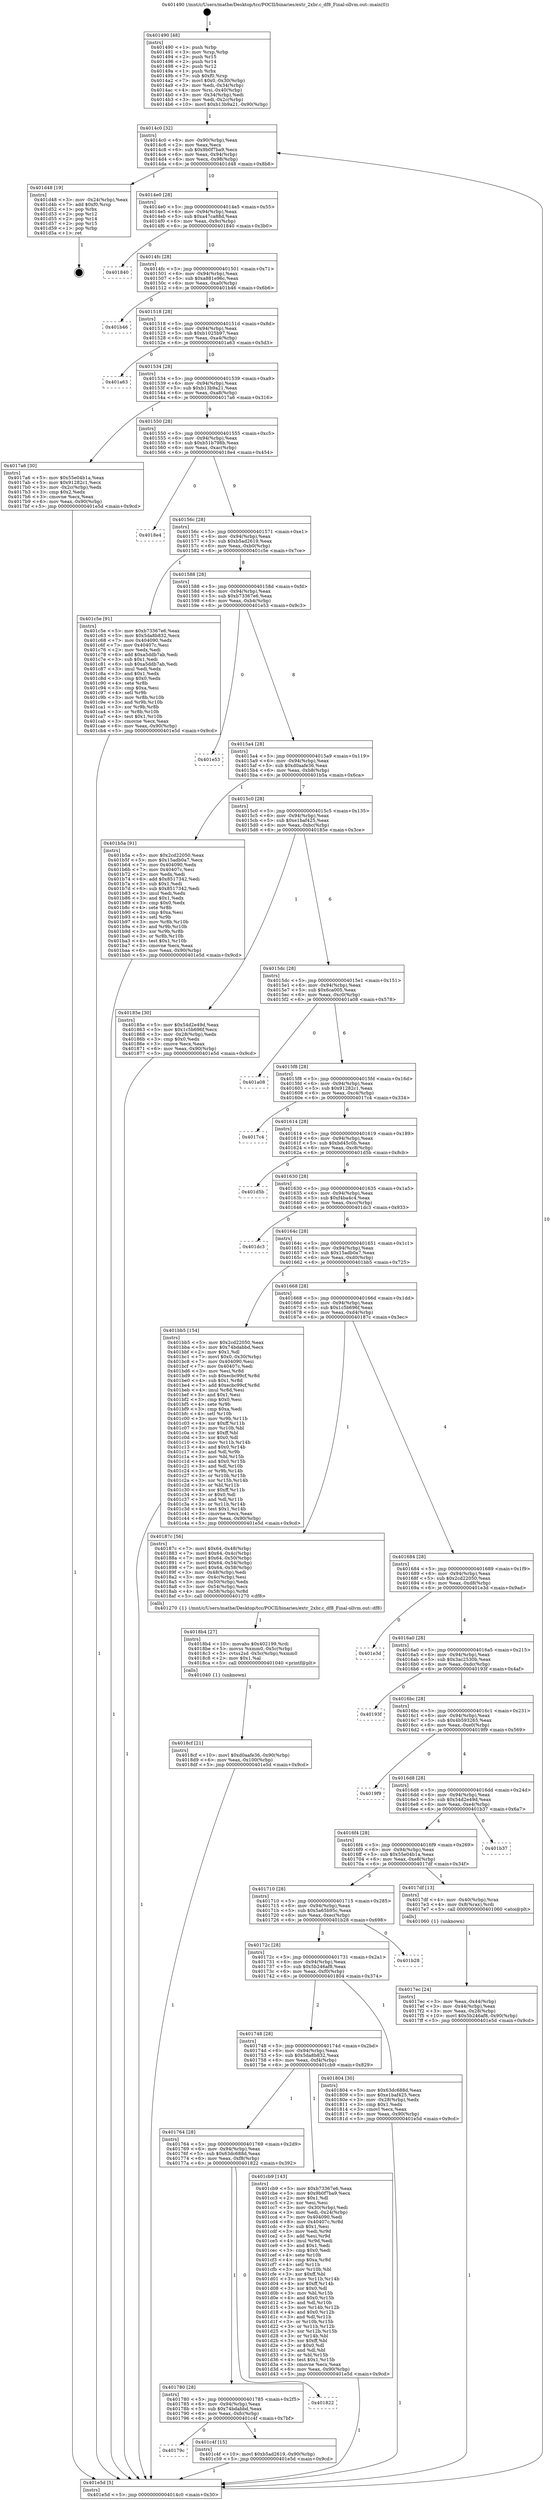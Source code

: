 digraph "0x401490" {
  label = "0x401490 (/mnt/c/Users/mathe/Desktop/tcc/POCII/binaries/extr_2xbr.c_df8_Final-ollvm.out::main(0))"
  labelloc = "t"
  node[shape=record]

  Entry [label="",width=0.3,height=0.3,shape=circle,fillcolor=black,style=filled]
  "0x4014c0" [label="{
     0x4014c0 [32]\l
     | [instrs]\l
     &nbsp;&nbsp;0x4014c0 \<+6\>: mov -0x90(%rbp),%eax\l
     &nbsp;&nbsp;0x4014c6 \<+2\>: mov %eax,%ecx\l
     &nbsp;&nbsp;0x4014c8 \<+6\>: sub $0x9b0f7ba9,%ecx\l
     &nbsp;&nbsp;0x4014ce \<+6\>: mov %eax,-0x94(%rbp)\l
     &nbsp;&nbsp;0x4014d4 \<+6\>: mov %ecx,-0x98(%rbp)\l
     &nbsp;&nbsp;0x4014da \<+6\>: je 0000000000401d48 \<main+0x8b8\>\l
  }"]
  "0x401d48" [label="{
     0x401d48 [19]\l
     | [instrs]\l
     &nbsp;&nbsp;0x401d48 \<+3\>: mov -0x24(%rbp),%eax\l
     &nbsp;&nbsp;0x401d4b \<+7\>: add $0xf0,%rsp\l
     &nbsp;&nbsp;0x401d52 \<+1\>: pop %rbx\l
     &nbsp;&nbsp;0x401d53 \<+2\>: pop %r12\l
     &nbsp;&nbsp;0x401d55 \<+2\>: pop %r14\l
     &nbsp;&nbsp;0x401d57 \<+2\>: pop %r15\l
     &nbsp;&nbsp;0x401d59 \<+1\>: pop %rbp\l
     &nbsp;&nbsp;0x401d5a \<+1\>: ret\l
  }"]
  "0x4014e0" [label="{
     0x4014e0 [28]\l
     | [instrs]\l
     &nbsp;&nbsp;0x4014e0 \<+5\>: jmp 00000000004014e5 \<main+0x55\>\l
     &nbsp;&nbsp;0x4014e5 \<+6\>: mov -0x94(%rbp),%eax\l
     &nbsp;&nbsp;0x4014eb \<+5\>: sub $0xa47ca88d,%eax\l
     &nbsp;&nbsp;0x4014f0 \<+6\>: mov %eax,-0x9c(%rbp)\l
     &nbsp;&nbsp;0x4014f6 \<+6\>: je 0000000000401840 \<main+0x3b0\>\l
  }"]
  Exit [label="",width=0.3,height=0.3,shape=circle,fillcolor=black,style=filled,peripheries=2]
  "0x401840" [label="{
     0x401840\l
  }", style=dashed]
  "0x4014fc" [label="{
     0x4014fc [28]\l
     | [instrs]\l
     &nbsp;&nbsp;0x4014fc \<+5\>: jmp 0000000000401501 \<main+0x71\>\l
     &nbsp;&nbsp;0x401501 \<+6\>: mov -0x94(%rbp),%eax\l
     &nbsp;&nbsp;0x401507 \<+5\>: sub $0xa881e96c,%eax\l
     &nbsp;&nbsp;0x40150c \<+6\>: mov %eax,-0xa0(%rbp)\l
     &nbsp;&nbsp;0x401512 \<+6\>: je 0000000000401b46 \<main+0x6b6\>\l
  }"]
  "0x40179c" [label="{
     0x40179c\l
  }", style=dashed]
  "0x401b46" [label="{
     0x401b46\l
  }", style=dashed]
  "0x401518" [label="{
     0x401518 [28]\l
     | [instrs]\l
     &nbsp;&nbsp;0x401518 \<+5\>: jmp 000000000040151d \<main+0x8d\>\l
     &nbsp;&nbsp;0x40151d \<+6\>: mov -0x94(%rbp),%eax\l
     &nbsp;&nbsp;0x401523 \<+5\>: sub $0xb1025b97,%eax\l
     &nbsp;&nbsp;0x401528 \<+6\>: mov %eax,-0xa4(%rbp)\l
     &nbsp;&nbsp;0x40152e \<+6\>: je 0000000000401a63 \<main+0x5d3\>\l
  }"]
  "0x401c4f" [label="{
     0x401c4f [15]\l
     | [instrs]\l
     &nbsp;&nbsp;0x401c4f \<+10\>: movl $0xb5ad2619,-0x90(%rbp)\l
     &nbsp;&nbsp;0x401c59 \<+5\>: jmp 0000000000401e5d \<main+0x9cd\>\l
  }"]
  "0x401a63" [label="{
     0x401a63\l
  }", style=dashed]
  "0x401534" [label="{
     0x401534 [28]\l
     | [instrs]\l
     &nbsp;&nbsp;0x401534 \<+5\>: jmp 0000000000401539 \<main+0xa9\>\l
     &nbsp;&nbsp;0x401539 \<+6\>: mov -0x94(%rbp),%eax\l
     &nbsp;&nbsp;0x40153f \<+5\>: sub $0xb13b9a21,%eax\l
     &nbsp;&nbsp;0x401544 \<+6\>: mov %eax,-0xa8(%rbp)\l
     &nbsp;&nbsp;0x40154a \<+6\>: je 00000000004017a6 \<main+0x316\>\l
  }"]
  "0x401780" [label="{
     0x401780 [28]\l
     | [instrs]\l
     &nbsp;&nbsp;0x401780 \<+5\>: jmp 0000000000401785 \<main+0x2f5\>\l
     &nbsp;&nbsp;0x401785 \<+6\>: mov -0x94(%rbp),%eax\l
     &nbsp;&nbsp;0x40178b \<+5\>: sub $0x74bdabbd,%eax\l
     &nbsp;&nbsp;0x401790 \<+6\>: mov %eax,-0xfc(%rbp)\l
     &nbsp;&nbsp;0x401796 \<+6\>: je 0000000000401c4f \<main+0x7bf\>\l
  }"]
  "0x4017a6" [label="{
     0x4017a6 [30]\l
     | [instrs]\l
     &nbsp;&nbsp;0x4017a6 \<+5\>: mov $0x55e04b1a,%eax\l
     &nbsp;&nbsp;0x4017ab \<+5\>: mov $0x91282c1,%ecx\l
     &nbsp;&nbsp;0x4017b0 \<+3\>: mov -0x2c(%rbp),%edx\l
     &nbsp;&nbsp;0x4017b3 \<+3\>: cmp $0x2,%edx\l
     &nbsp;&nbsp;0x4017b6 \<+3\>: cmovne %ecx,%eax\l
     &nbsp;&nbsp;0x4017b9 \<+6\>: mov %eax,-0x90(%rbp)\l
     &nbsp;&nbsp;0x4017bf \<+5\>: jmp 0000000000401e5d \<main+0x9cd\>\l
  }"]
  "0x401550" [label="{
     0x401550 [28]\l
     | [instrs]\l
     &nbsp;&nbsp;0x401550 \<+5\>: jmp 0000000000401555 \<main+0xc5\>\l
     &nbsp;&nbsp;0x401555 \<+6\>: mov -0x94(%rbp),%eax\l
     &nbsp;&nbsp;0x40155b \<+5\>: sub $0xb51b798b,%eax\l
     &nbsp;&nbsp;0x401560 \<+6\>: mov %eax,-0xac(%rbp)\l
     &nbsp;&nbsp;0x401566 \<+6\>: je 00000000004018e4 \<main+0x454\>\l
  }"]
  "0x401e5d" [label="{
     0x401e5d [5]\l
     | [instrs]\l
     &nbsp;&nbsp;0x401e5d \<+5\>: jmp 00000000004014c0 \<main+0x30\>\l
  }"]
  "0x401490" [label="{
     0x401490 [48]\l
     | [instrs]\l
     &nbsp;&nbsp;0x401490 \<+1\>: push %rbp\l
     &nbsp;&nbsp;0x401491 \<+3\>: mov %rsp,%rbp\l
     &nbsp;&nbsp;0x401494 \<+2\>: push %r15\l
     &nbsp;&nbsp;0x401496 \<+2\>: push %r14\l
     &nbsp;&nbsp;0x401498 \<+2\>: push %r12\l
     &nbsp;&nbsp;0x40149a \<+1\>: push %rbx\l
     &nbsp;&nbsp;0x40149b \<+7\>: sub $0xf0,%rsp\l
     &nbsp;&nbsp;0x4014a2 \<+7\>: movl $0x0,-0x30(%rbp)\l
     &nbsp;&nbsp;0x4014a9 \<+3\>: mov %edi,-0x34(%rbp)\l
     &nbsp;&nbsp;0x4014ac \<+4\>: mov %rsi,-0x40(%rbp)\l
     &nbsp;&nbsp;0x4014b0 \<+3\>: mov -0x34(%rbp),%edi\l
     &nbsp;&nbsp;0x4014b3 \<+3\>: mov %edi,-0x2c(%rbp)\l
     &nbsp;&nbsp;0x4014b6 \<+10\>: movl $0xb13b9a21,-0x90(%rbp)\l
  }"]
  "0x401822" [label="{
     0x401822\l
  }", style=dashed]
  "0x4018e4" [label="{
     0x4018e4\l
  }", style=dashed]
  "0x40156c" [label="{
     0x40156c [28]\l
     | [instrs]\l
     &nbsp;&nbsp;0x40156c \<+5\>: jmp 0000000000401571 \<main+0xe1\>\l
     &nbsp;&nbsp;0x401571 \<+6\>: mov -0x94(%rbp),%eax\l
     &nbsp;&nbsp;0x401577 \<+5\>: sub $0xb5ad2619,%eax\l
     &nbsp;&nbsp;0x40157c \<+6\>: mov %eax,-0xb0(%rbp)\l
     &nbsp;&nbsp;0x401582 \<+6\>: je 0000000000401c5e \<main+0x7ce\>\l
  }"]
  "0x401764" [label="{
     0x401764 [28]\l
     | [instrs]\l
     &nbsp;&nbsp;0x401764 \<+5\>: jmp 0000000000401769 \<main+0x2d9\>\l
     &nbsp;&nbsp;0x401769 \<+6\>: mov -0x94(%rbp),%eax\l
     &nbsp;&nbsp;0x40176f \<+5\>: sub $0x63dc688d,%eax\l
     &nbsp;&nbsp;0x401774 \<+6\>: mov %eax,-0xf8(%rbp)\l
     &nbsp;&nbsp;0x40177a \<+6\>: je 0000000000401822 \<main+0x392\>\l
  }"]
  "0x401c5e" [label="{
     0x401c5e [91]\l
     | [instrs]\l
     &nbsp;&nbsp;0x401c5e \<+5\>: mov $0xb73367e6,%eax\l
     &nbsp;&nbsp;0x401c63 \<+5\>: mov $0x5da8b832,%ecx\l
     &nbsp;&nbsp;0x401c68 \<+7\>: mov 0x404090,%edx\l
     &nbsp;&nbsp;0x401c6f \<+7\>: mov 0x40407c,%esi\l
     &nbsp;&nbsp;0x401c76 \<+2\>: mov %edx,%edi\l
     &nbsp;&nbsp;0x401c78 \<+6\>: add $0xa5ddb7ab,%edi\l
     &nbsp;&nbsp;0x401c7e \<+3\>: sub $0x1,%edi\l
     &nbsp;&nbsp;0x401c81 \<+6\>: sub $0xa5ddb7ab,%edi\l
     &nbsp;&nbsp;0x401c87 \<+3\>: imul %edi,%edx\l
     &nbsp;&nbsp;0x401c8a \<+3\>: and $0x1,%edx\l
     &nbsp;&nbsp;0x401c8d \<+3\>: cmp $0x0,%edx\l
     &nbsp;&nbsp;0x401c90 \<+4\>: sete %r8b\l
     &nbsp;&nbsp;0x401c94 \<+3\>: cmp $0xa,%esi\l
     &nbsp;&nbsp;0x401c97 \<+4\>: setl %r9b\l
     &nbsp;&nbsp;0x401c9b \<+3\>: mov %r8b,%r10b\l
     &nbsp;&nbsp;0x401c9e \<+3\>: and %r9b,%r10b\l
     &nbsp;&nbsp;0x401ca1 \<+3\>: xor %r9b,%r8b\l
     &nbsp;&nbsp;0x401ca4 \<+3\>: or %r8b,%r10b\l
     &nbsp;&nbsp;0x401ca7 \<+4\>: test $0x1,%r10b\l
     &nbsp;&nbsp;0x401cab \<+3\>: cmovne %ecx,%eax\l
     &nbsp;&nbsp;0x401cae \<+6\>: mov %eax,-0x90(%rbp)\l
     &nbsp;&nbsp;0x401cb4 \<+5\>: jmp 0000000000401e5d \<main+0x9cd\>\l
  }"]
  "0x401588" [label="{
     0x401588 [28]\l
     | [instrs]\l
     &nbsp;&nbsp;0x401588 \<+5\>: jmp 000000000040158d \<main+0xfd\>\l
     &nbsp;&nbsp;0x40158d \<+6\>: mov -0x94(%rbp),%eax\l
     &nbsp;&nbsp;0x401593 \<+5\>: sub $0xb73367e6,%eax\l
     &nbsp;&nbsp;0x401598 \<+6\>: mov %eax,-0xb4(%rbp)\l
     &nbsp;&nbsp;0x40159e \<+6\>: je 0000000000401e53 \<main+0x9c3\>\l
  }"]
  "0x401cb9" [label="{
     0x401cb9 [143]\l
     | [instrs]\l
     &nbsp;&nbsp;0x401cb9 \<+5\>: mov $0xb73367e6,%eax\l
     &nbsp;&nbsp;0x401cbe \<+5\>: mov $0x9b0f7ba9,%ecx\l
     &nbsp;&nbsp;0x401cc3 \<+2\>: mov $0x1,%dl\l
     &nbsp;&nbsp;0x401cc5 \<+2\>: xor %esi,%esi\l
     &nbsp;&nbsp;0x401cc7 \<+3\>: mov -0x30(%rbp),%edi\l
     &nbsp;&nbsp;0x401cca \<+3\>: mov %edi,-0x24(%rbp)\l
     &nbsp;&nbsp;0x401ccd \<+7\>: mov 0x404090,%edi\l
     &nbsp;&nbsp;0x401cd4 \<+8\>: mov 0x40407c,%r8d\l
     &nbsp;&nbsp;0x401cdc \<+3\>: sub $0x1,%esi\l
     &nbsp;&nbsp;0x401cdf \<+3\>: mov %edi,%r9d\l
     &nbsp;&nbsp;0x401ce2 \<+3\>: add %esi,%r9d\l
     &nbsp;&nbsp;0x401ce5 \<+4\>: imul %r9d,%edi\l
     &nbsp;&nbsp;0x401ce9 \<+3\>: and $0x1,%edi\l
     &nbsp;&nbsp;0x401cec \<+3\>: cmp $0x0,%edi\l
     &nbsp;&nbsp;0x401cef \<+4\>: sete %r10b\l
     &nbsp;&nbsp;0x401cf3 \<+4\>: cmp $0xa,%r8d\l
     &nbsp;&nbsp;0x401cf7 \<+4\>: setl %r11b\l
     &nbsp;&nbsp;0x401cfb \<+3\>: mov %r10b,%bl\l
     &nbsp;&nbsp;0x401cfe \<+3\>: xor $0xff,%bl\l
     &nbsp;&nbsp;0x401d01 \<+3\>: mov %r11b,%r14b\l
     &nbsp;&nbsp;0x401d04 \<+4\>: xor $0xff,%r14b\l
     &nbsp;&nbsp;0x401d08 \<+3\>: xor $0x0,%dl\l
     &nbsp;&nbsp;0x401d0b \<+3\>: mov %bl,%r15b\l
     &nbsp;&nbsp;0x401d0e \<+4\>: and $0x0,%r15b\l
     &nbsp;&nbsp;0x401d12 \<+3\>: and %dl,%r10b\l
     &nbsp;&nbsp;0x401d15 \<+3\>: mov %r14b,%r12b\l
     &nbsp;&nbsp;0x401d18 \<+4\>: and $0x0,%r12b\l
     &nbsp;&nbsp;0x401d1c \<+3\>: and %dl,%r11b\l
     &nbsp;&nbsp;0x401d1f \<+3\>: or %r10b,%r15b\l
     &nbsp;&nbsp;0x401d22 \<+3\>: or %r11b,%r12b\l
     &nbsp;&nbsp;0x401d25 \<+3\>: xor %r12b,%r15b\l
     &nbsp;&nbsp;0x401d28 \<+3\>: or %r14b,%bl\l
     &nbsp;&nbsp;0x401d2b \<+3\>: xor $0xff,%bl\l
     &nbsp;&nbsp;0x401d2e \<+3\>: or $0x0,%dl\l
     &nbsp;&nbsp;0x401d31 \<+2\>: and %dl,%bl\l
     &nbsp;&nbsp;0x401d33 \<+3\>: or %bl,%r15b\l
     &nbsp;&nbsp;0x401d36 \<+4\>: test $0x1,%r15b\l
     &nbsp;&nbsp;0x401d3a \<+3\>: cmovne %ecx,%eax\l
     &nbsp;&nbsp;0x401d3d \<+6\>: mov %eax,-0x90(%rbp)\l
     &nbsp;&nbsp;0x401d43 \<+5\>: jmp 0000000000401e5d \<main+0x9cd\>\l
  }"]
  "0x401e53" [label="{
     0x401e53\l
  }", style=dashed]
  "0x4015a4" [label="{
     0x4015a4 [28]\l
     | [instrs]\l
     &nbsp;&nbsp;0x4015a4 \<+5\>: jmp 00000000004015a9 \<main+0x119\>\l
     &nbsp;&nbsp;0x4015a9 \<+6\>: mov -0x94(%rbp),%eax\l
     &nbsp;&nbsp;0x4015af \<+5\>: sub $0xd0aafe36,%eax\l
     &nbsp;&nbsp;0x4015b4 \<+6\>: mov %eax,-0xb8(%rbp)\l
     &nbsp;&nbsp;0x4015ba \<+6\>: je 0000000000401b5a \<main+0x6ca\>\l
  }"]
  "0x4018cf" [label="{
     0x4018cf [21]\l
     | [instrs]\l
     &nbsp;&nbsp;0x4018cf \<+10\>: movl $0xd0aafe36,-0x90(%rbp)\l
     &nbsp;&nbsp;0x4018d9 \<+6\>: mov %eax,-0x100(%rbp)\l
     &nbsp;&nbsp;0x4018df \<+5\>: jmp 0000000000401e5d \<main+0x9cd\>\l
  }"]
  "0x401b5a" [label="{
     0x401b5a [91]\l
     | [instrs]\l
     &nbsp;&nbsp;0x401b5a \<+5\>: mov $0x2cd22050,%eax\l
     &nbsp;&nbsp;0x401b5f \<+5\>: mov $0x15adb0a7,%ecx\l
     &nbsp;&nbsp;0x401b64 \<+7\>: mov 0x404090,%edx\l
     &nbsp;&nbsp;0x401b6b \<+7\>: mov 0x40407c,%esi\l
     &nbsp;&nbsp;0x401b72 \<+2\>: mov %edx,%edi\l
     &nbsp;&nbsp;0x401b74 \<+6\>: add $0x8517342,%edi\l
     &nbsp;&nbsp;0x401b7a \<+3\>: sub $0x1,%edi\l
     &nbsp;&nbsp;0x401b7d \<+6\>: sub $0x8517342,%edi\l
     &nbsp;&nbsp;0x401b83 \<+3\>: imul %edi,%edx\l
     &nbsp;&nbsp;0x401b86 \<+3\>: and $0x1,%edx\l
     &nbsp;&nbsp;0x401b89 \<+3\>: cmp $0x0,%edx\l
     &nbsp;&nbsp;0x401b8c \<+4\>: sete %r8b\l
     &nbsp;&nbsp;0x401b90 \<+3\>: cmp $0xa,%esi\l
     &nbsp;&nbsp;0x401b93 \<+4\>: setl %r9b\l
     &nbsp;&nbsp;0x401b97 \<+3\>: mov %r8b,%r10b\l
     &nbsp;&nbsp;0x401b9a \<+3\>: and %r9b,%r10b\l
     &nbsp;&nbsp;0x401b9d \<+3\>: xor %r9b,%r8b\l
     &nbsp;&nbsp;0x401ba0 \<+3\>: or %r8b,%r10b\l
     &nbsp;&nbsp;0x401ba3 \<+4\>: test $0x1,%r10b\l
     &nbsp;&nbsp;0x401ba7 \<+3\>: cmovne %ecx,%eax\l
     &nbsp;&nbsp;0x401baa \<+6\>: mov %eax,-0x90(%rbp)\l
     &nbsp;&nbsp;0x401bb0 \<+5\>: jmp 0000000000401e5d \<main+0x9cd\>\l
  }"]
  "0x4015c0" [label="{
     0x4015c0 [28]\l
     | [instrs]\l
     &nbsp;&nbsp;0x4015c0 \<+5\>: jmp 00000000004015c5 \<main+0x135\>\l
     &nbsp;&nbsp;0x4015c5 \<+6\>: mov -0x94(%rbp),%eax\l
     &nbsp;&nbsp;0x4015cb \<+5\>: sub $0xe1baf425,%eax\l
     &nbsp;&nbsp;0x4015d0 \<+6\>: mov %eax,-0xbc(%rbp)\l
     &nbsp;&nbsp;0x4015d6 \<+6\>: je 000000000040185e \<main+0x3ce\>\l
  }"]
  "0x4018b4" [label="{
     0x4018b4 [27]\l
     | [instrs]\l
     &nbsp;&nbsp;0x4018b4 \<+10\>: movabs $0x402199,%rdi\l
     &nbsp;&nbsp;0x4018be \<+5\>: movss %xmm0,-0x5c(%rbp)\l
     &nbsp;&nbsp;0x4018c3 \<+5\>: cvtss2sd -0x5c(%rbp),%xmm0\l
     &nbsp;&nbsp;0x4018c8 \<+2\>: mov $0x1,%al\l
     &nbsp;&nbsp;0x4018ca \<+5\>: call 0000000000401040 \<printf@plt\>\l
     | [calls]\l
     &nbsp;&nbsp;0x401040 \{1\} (unknown)\l
  }"]
  "0x40185e" [label="{
     0x40185e [30]\l
     | [instrs]\l
     &nbsp;&nbsp;0x40185e \<+5\>: mov $0x54d2e49d,%eax\l
     &nbsp;&nbsp;0x401863 \<+5\>: mov $0x1c5b696f,%ecx\l
     &nbsp;&nbsp;0x401868 \<+3\>: mov -0x28(%rbp),%edx\l
     &nbsp;&nbsp;0x40186b \<+3\>: cmp $0x0,%edx\l
     &nbsp;&nbsp;0x40186e \<+3\>: cmove %ecx,%eax\l
     &nbsp;&nbsp;0x401871 \<+6\>: mov %eax,-0x90(%rbp)\l
     &nbsp;&nbsp;0x401877 \<+5\>: jmp 0000000000401e5d \<main+0x9cd\>\l
  }"]
  "0x4015dc" [label="{
     0x4015dc [28]\l
     | [instrs]\l
     &nbsp;&nbsp;0x4015dc \<+5\>: jmp 00000000004015e1 \<main+0x151\>\l
     &nbsp;&nbsp;0x4015e1 \<+6\>: mov -0x94(%rbp),%eax\l
     &nbsp;&nbsp;0x4015e7 \<+5\>: sub $0x6ca005,%eax\l
     &nbsp;&nbsp;0x4015ec \<+6\>: mov %eax,-0xc0(%rbp)\l
     &nbsp;&nbsp;0x4015f2 \<+6\>: je 0000000000401a08 \<main+0x578\>\l
  }"]
  "0x401748" [label="{
     0x401748 [28]\l
     | [instrs]\l
     &nbsp;&nbsp;0x401748 \<+5\>: jmp 000000000040174d \<main+0x2bd\>\l
     &nbsp;&nbsp;0x40174d \<+6\>: mov -0x94(%rbp),%eax\l
     &nbsp;&nbsp;0x401753 \<+5\>: sub $0x5da8b832,%eax\l
     &nbsp;&nbsp;0x401758 \<+6\>: mov %eax,-0xf4(%rbp)\l
     &nbsp;&nbsp;0x40175e \<+6\>: je 0000000000401cb9 \<main+0x829\>\l
  }"]
  "0x401a08" [label="{
     0x401a08\l
  }", style=dashed]
  "0x4015f8" [label="{
     0x4015f8 [28]\l
     | [instrs]\l
     &nbsp;&nbsp;0x4015f8 \<+5\>: jmp 00000000004015fd \<main+0x16d\>\l
     &nbsp;&nbsp;0x4015fd \<+6\>: mov -0x94(%rbp),%eax\l
     &nbsp;&nbsp;0x401603 \<+5\>: sub $0x91282c1,%eax\l
     &nbsp;&nbsp;0x401608 \<+6\>: mov %eax,-0xc4(%rbp)\l
     &nbsp;&nbsp;0x40160e \<+6\>: je 00000000004017c4 \<main+0x334\>\l
  }"]
  "0x401804" [label="{
     0x401804 [30]\l
     | [instrs]\l
     &nbsp;&nbsp;0x401804 \<+5\>: mov $0x63dc688d,%eax\l
     &nbsp;&nbsp;0x401809 \<+5\>: mov $0xe1baf425,%ecx\l
     &nbsp;&nbsp;0x40180e \<+3\>: mov -0x28(%rbp),%edx\l
     &nbsp;&nbsp;0x401811 \<+3\>: cmp $0x1,%edx\l
     &nbsp;&nbsp;0x401814 \<+3\>: cmovl %ecx,%eax\l
     &nbsp;&nbsp;0x401817 \<+6\>: mov %eax,-0x90(%rbp)\l
     &nbsp;&nbsp;0x40181d \<+5\>: jmp 0000000000401e5d \<main+0x9cd\>\l
  }"]
  "0x4017c4" [label="{
     0x4017c4\l
  }", style=dashed]
  "0x401614" [label="{
     0x401614 [28]\l
     | [instrs]\l
     &nbsp;&nbsp;0x401614 \<+5\>: jmp 0000000000401619 \<main+0x189\>\l
     &nbsp;&nbsp;0x401619 \<+6\>: mov -0x94(%rbp),%eax\l
     &nbsp;&nbsp;0x40161f \<+5\>: sub $0xbd45c0b,%eax\l
     &nbsp;&nbsp;0x401624 \<+6\>: mov %eax,-0xc8(%rbp)\l
     &nbsp;&nbsp;0x40162a \<+6\>: je 0000000000401d5b \<main+0x8cb\>\l
  }"]
  "0x40172c" [label="{
     0x40172c [28]\l
     | [instrs]\l
     &nbsp;&nbsp;0x40172c \<+5\>: jmp 0000000000401731 \<main+0x2a1\>\l
     &nbsp;&nbsp;0x401731 \<+6\>: mov -0x94(%rbp),%eax\l
     &nbsp;&nbsp;0x401737 \<+5\>: sub $0x5b246af8,%eax\l
     &nbsp;&nbsp;0x40173c \<+6\>: mov %eax,-0xf0(%rbp)\l
     &nbsp;&nbsp;0x401742 \<+6\>: je 0000000000401804 \<main+0x374\>\l
  }"]
  "0x401d5b" [label="{
     0x401d5b\l
  }", style=dashed]
  "0x401630" [label="{
     0x401630 [28]\l
     | [instrs]\l
     &nbsp;&nbsp;0x401630 \<+5\>: jmp 0000000000401635 \<main+0x1a5\>\l
     &nbsp;&nbsp;0x401635 \<+6\>: mov -0x94(%rbp),%eax\l
     &nbsp;&nbsp;0x40163b \<+5\>: sub $0xf4ba4c4,%eax\l
     &nbsp;&nbsp;0x401640 \<+6\>: mov %eax,-0xcc(%rbp)\l
     &nbsp;&nbsp;0x401646 \<+6\>: je 0000000000401dc3 \<main+0x933\>\l
  }"]
  "0x401b28" [label="{
     0x401b28\l
  }", style=dashed]
  "0x401dc3" [label="{
     0x401dc3\l
  }", style=dashed]
  "0x40164c" [label="{
     0x40164c [28]\l
     | [instrs]\l
     &nbsp;&nbsp;0x40164c \<+5\>: jmp 0000000000401651 \<main+0x1c1\>\l
     &nbsp;&nbsp;0x401651 \<+6\>: mov -0x94(%rbp),%eax\l
     &nbsp;&nbsp;0x401657 \<+5\>: sub $0x15adb0a7,%eax\l
     &nbsp;&nbsp;0x40165c \<+6\>: mov %eax,-0xd0(%rbp)\l
     &nbsp;&nbsp;0x401662 \<+6\>: je 0000000000401bb5 \<main+0x725\>\l
  }"]
  "0x4017ec" [label="{
     0x4017ec [24]\l
     | [instrs]\l
     &nbsp;&nbsp;0x4017ec \<+3\>: mov %eax,-0x44(%rbp)\l
     &nbsp;&nbsp;0x4017ef \<+3\>: mov -0x44(%rbp),%eax\l
     &nbsp;&nbsp;0x4017f2 \<+3\>: mov %eax,-0x28(%rbp)\l
     &nbsp;&nbsp;0x4017f5 \<+10\>: movl $0x5b246af8,-0x90(%rbp)\l
     &nbsp;&nbsp;0x4017ff \<+5\>: jmp 0000000000401e5d \<main+0x9cd\>\l
  }"]
  "0x401bb5" [label="{
     0x401bb5 [154]\l
     | [instrs]\l
     &nbsp;&nbsp;0x401bb5 \<+5\>: mov $0x2cd22050,%eax\l
     &nbsp;&nbsp;0x401bba \<+5\>: mov $0x74bdabbd,%ecx\l
     &nbsp;&nbsp;0x401bbf \<+2\>: mov $0x1,%dl\l
     &nbsp;&nbsp;0x401bc1 \<+7\>: movl $0x0,-0x30(%rbp)\l
     &nbsp;&nbsp;0x401bc8 \<+7\>: mov 0x404090,%esi\l
     &nbsp;&nbsp;0x401bcf \<+7\>: mov 0x40407c,%edi\l
     &nbsp;&nbsp;0x401bd6 \<+3\>: mov %esi,%r8d\l
     &nbsp;&nbsp;0x401bd9 \<+7\>: sub $0xecbc99cf,%r8d\l
     &nbsp;&nbsp;0x401be0 \<+4\>: sub $0x1,%r8d\l
     &nbsp;&nbsp;0x401be4 \<+7\>: add $0xecbc99cf,%r8d\l
     &nbsp;&nbsp;0x401beb \<+4\>: imul %r8d,%esi\l
     &nbsp;&nbsp;0x401bef \<+3\>: and $0x1,%esi\l
     &nbsp;&nbsp;0x401bf2 \<+3\>: cmp $0x0,%esi\l
     &nbsp;&nbsp;0x401bf5 \<+4\>: sete %r9b\l
     &nbsp;&nbsp;0x401bf9 \<+3\>: cmp $0xa,%edi\l
     &nbsp;&nbsp;0x401bfc \<+4\>: setl %r10b\l
     &nbsp;&nbsp;0x401c00 \<+3\>: mov %r9b,%r11b\l
     &nbsp;&nbsp;0x401c03 \<+4\>: xor $0xff,%r11b\l
     &nbsp;&nbsp;0x401c07 \<+3\>: mov %r10b,%bl\l
     &nbsp;&nbsp;0x401c0a \<+3\>: xor $0xff,%bl\l
     &nbsp;&nbsp;0x401c0d \<+3\>: xor $0x0,%dl\l
     &nbsp;&nbsp;0x401c10 \<+3\>: mov %r11b,%r14b\l
     &nbsp;&nbsp;0x401c13 \<+4\>: and $0x0,%r14b\l
     &nbsp;&nbsp;0x401c17 \<+3\>: and %dl,%r9b\l
     &nbsp;&nbsp;0x401c1a \<+3\>: mov %bl,%r15b\l
     &nbsp;&nbsp;0x401c1d \<+4\>: and $0x0,%r15b\l
     &nbsp;&nbsp;0x401c21 \<+3\>: and %dl,%r10b\l
     &nbsp;&nbsp;0x401c24 \<+3\>: or %r9b,%r14b\l
     &nbsp;&nbsp;0x401c27 \<+3\>: or %r10b,%r15b\l
     &nbsp;&nbsp;0x401c2a \<+3\>: xor %r15b,%r14b\l
     &nbsp;&nbsp;0x401c2d \<+3\>: or %bl,%r11b\l
     &nbsp;&nbsp;0x401c30 \<+4\>: xor $0xff,%r11b\l
     &nbsp;&nbsp;0x401c34 \<+3\>: or $0x0,%dl\l
     &nbsp;&nbsp;0x401c37 \<+3\>: and %dl,%r11b\l
     &nbsp;&nbsp;0x401c3a \<+3\>: or %r11b,%r14b\l
     &nbsp;&nbsp;0x401c3d \<+4\>: test $0x1,%r14b\l
     &nbsp;&nbsp;0x401c41 \<+3\>: cmovne %ecx,%eax\l
     &nbsp;&nbsp;0x401c44 \<+6\>: mov %eax,-0x90(%rbp)\l
     &nbsp;&nbsp;0x401c4a \<+5\>: jmp 0000000000401e5d \<main+0x9cd\>\l
  }"]
  "0x401668" [label="{
     0x401668 [28]\l
     | [instrs]\l
     &nbsp;&nbsp;0x401668 \<+5\>: jmp 000000000040166d \<main+0x1dd\>\l
     &nbsp;&nbsp;0x40166d \<+6\>: mov -0x94(%rbp),%eax\l
     &nbsp;&nbsp;0x401673 \<+5\>: sub $0x1c5b696f,%eax\l
     &nbsp;&nbsp;0x401678 \<+6\>: mov %eax,-0xd4(%rbp)\l
     &nbsp;&nbsp;0x40167e \<+6\>: je 000000000040187c \<main+0x3ec\>\l
  }"]
  "0x401710" [label="{
     0x401710 [28]\l
     | [instrs]\l
     &nbsp;&nbsp;0x401710 \<+5\>: jmp 0000000000401715 \<main+0x285\>\l
     &nbsp;&nbsp;0x401715 \<+6\>: mov -0x94(%rbp),%eax\l
     &nbsp;&nbsp;0x40171b \<+5\>: sub $0x5a65b95c,%eax\l
     &nbsp;&nbsp;0x401720 \<+6\>: mov %eax,-0xec(%rbp)\l
     &nbsp;&nbsp;0x401726 \<+6\>: je 0000000000401b28 \<main+0x698\>\l
  }"]
  "0x40187c" [label="{
     0x40187c [56]\l
     | [instrs]\l
     &nbsp;&nbsp;0x40187c \<+7\>: movl $0x64,-0x48(%rbp)\l
     &nbsp;&nbsp;0x401883 \<+7\>: movl $0x64,-0x4c(%rbp)\l
     &nbsp;&nbsp;0x40188a \<+7\>: movl $0x64,-0x50(%rbp)\l
     &nbsp;&nbsp;0x401891 \<+7\>: movl $0x64,-0x54(%rbp)\l
     &nbsp;&nbsp;0x401898 \<+7\>: movl $0x64,-0x58(%rbp)\l
     &nbsp;&nbsp;0x40189f \<+3\>: mov -0x48(%rbp),%edi\l
     &nbsp;&nbsp;0x4018a2 \<+3\>: mov -0x4c(%rbp),%esi\l
     &nbsp;&nbsp;0x4018a5 \<+3\>: mov -0x50(%rbp),%edx\l
     &nbsp;&nbsp;0x4018a8 \<+3\>: mov -0x54(%rbp),%ecx\l
     &nbsp;&nbsp;0x4018ab \<+4\>: mov -0x58(%rbp),%r8d\l
     &nbsp;&nbsp;0x4018af \<+5\>: call 0000000000401270 \<df8\>\l
     | [calls]\l
     &nbsp;&nbsp;0x401270 \{1\} (/mnt/c/Users/mathe/Desktop/tcc/POCII/binaries/extr_2xbr.c_df8_Final-ollvm.out::df8)\l
  }"]
  "0x401684" [label="{
     0x401684 [28]\l
     | [instrs]\l
     &nbsp;&nbsp;0x401684 \<+5\>: jmp 0000000000401689 \<main+0x1f9\>\l
     &nbsp;&nbsp;0x401689 \<+6\>: mov -0x94(%rbp),%eax\l
     &nbsp;&nbsp;0x40168f \<+5\>: sub $0x2cd22050,%eax\l
     &nbsp;&nbsp;0x401694 \<+6\>: mov %eax,-0xd8(%rbp)\l
     &nbsp;&nbsp;0x40169a \<+6\>: je 0000000000401e3d \<main+0x9ad\>\l
  }"]
  "0x4017df" [label="{
     0x4017df [13]\l
     | [instrs]\l
     &nbsp;&nbsp;0x4017df \<+4\>: mov -0x40(%rbp),%rax\l
     &nbsp;&nbsp;0x4017e3 \<+4\>: mov 0x8(%rax),%rdi\l
     &nbsp;&nbsp;0x4017e7 \<+5\>: call 0000000000401060 \<atoi@plt\>\l
     | [calls]\l
     &nbsp;&nbsp;0x401060 \{1\} (unknown)\l
  }"]
  "0x401e3d" [label="{
     0x401e3d\l
  }", style=dashed]
  "0x4016a0" [label="{
     0x4016a0 [28]\l
     | [instrs]\l
     &nbsp;&nbsp;0x4016a0 \<+5\>: jmp 00000000004016a5 \<main+0x215\>\l
     &nbsp;&nbsp;0x4016a5 \<+6\>: mov -0x94(%rbp),%eax\l
     &nbsp;&nbsp;0x4016ab \<+5\>: sub $0x3ac2530b,%eax\l
     &nbsp;&nbsp;0x4016b0 \<+6\>: mov %eax,-0xdc(%rbp)\l
     &nbsp;&nbsp;0x4016b6 \<+6\>: je 000000000040193f \<main+0x4af\>\l
  }"]
  "0x4016f4" [label="{
     0x4016f4 [28]\l
     | [instrs]\l
     &nbsp;&nbsp;0x4016f4 \<+5\>: jmp 00000000004016f9 \<main+0x269\>\l
     &nbsp;&nbsp;0x4016f9 \<+6\>: mov -0x94(%rbp),%eax\l
     &nbsp;&nbsp;0x4016ff \<+5\>: sub $0x55e04b1a,%eax\l
     &nbsp;&nbsp;0x401704 \<+6\>: mov %eax,-0xe8(%rbp)\l
     &nbsp;&nbsp;0x40170a \<+6\>: je 00000000004017df \<main+0x34f\>\l
  }"]
  "0x40193f" [label="{
     0x40193f\l
  }", style=dashed]
  "0x4016bc" [label="{
     0x4016bc [28]\l
     | [instrs]\l
     &nbsp;&nbsp;0x4016bc \<+5\>: jmp 00000000004016c1 \<main+0x231\>\l
     &nbsp;&nbsp;0x4016c1 \<+6\>: mov -0x94(%rbp),%eax\l
     &nbsp;&nbsp;0x4016c7 \<+5\>: sub $0x4b593265,%eax\l
     &nbsp;&nbsp;0x4016cc \<+6\>: mov %eax,-0xe0(%rbp)\l
     &nbsp;&nbsp;0x4016d2 \<+6\>: je 00000000004019f9 \<main+0x569\>\l
  }"]
  "0x401b37" [label="{
     0x401b37\l
  }", style=dashed]
  "0x4019f9" [label="{
     0x4019f9\l
  }", style=dashed]
  "0x4016d8" [label="{
     0x4016d8 [28]\l
     | [instrs]\l
     &nbsp;&nbsp;0x4016d8 \<+5\>: jmp 00000000004016dd \<main+0x24d\>\l
     &nbsp;&nbsp;0x4016dd \<+6\>: mov -0x94(%rbp),%eax\l
     &nbsp;&nbsp;0x4016e3 \<+5\>: sub $0x54d2e49d,%eax\l
     &nbsp;&nbsp;0x4016e8 \<+6\>: mov %eax,-0xe4(%rbp)\l
     &nbsp;&nbsp;0x4016ee \<+6\>: je 0000000000401b37 \<main+0x6a7\>\l
  }"]
  Entry -> "0x401490" [label=" 1"]
  "0x4014c0" -> "0x401d48" [label=" 1"]
  "0x4014c0" -> "0x4014e0" [label=" 10"]
  "0x401d48" -> Exit [label=" 1"]
  "0x4014e0" -> "0x401840" [label=" 0"]
  "0x4014e0" -> "0x4014fc" [label=" 10"]
  "0x401cb9" -> "0x401e5d" [label=" 1"]
  "0x4014fc" -> "0x401b46" [label=" 0"]
  "0x4014fc" -> "0x401518" [label=" 10"]
  "0x401c5e" -> "0x401e5d" [label=" 1"]
  "0x401518" -> "0x401a63" [label=" 0"]
  "0x401518" -> "0x401534" [label=" 10"]
  "0x401c4f" -> "0x401e5d" [label=" 1"]
  "0x401534" -> "0x4017a6" [label=" 1"]
  "0x401534" -> "0x401550" [label=" 9"]
  "0x4017a6" -> "0x401e5d" [label=" 1"]
  "0x401490" -> "0x4014c0" [label=" 1"]
  "0x401e5d" -> "0x4014c0" [label=" 10"]
  "0x401780" -> "0x401c4f" [label=" 1"]
  "0x401550" -> "0x4018e4" [label=" 0"]
  "0x401550" -> "0x40156c" [label=" 9"]
  "0x401780" -> "0x40179c" [label=" 0"]
  "0x40156c" -> "0x401c5e" [label=" 1"]
  "0x40156c" -> "0x401588" [label=" 8"]
  "0x401764" -> "0x401822" [label=" 0"]
  "0x401588" -> "0x401e53" [label=" 0"]
  "0x401588" -> "0x4015a4" [label=" 8"]
  "0x401764" -> "0x401780" [label=" 1"]
  "0x4015a4" -> "0x401b5a" [label=" 1"]
  "0x4015a4" -> "0x4015c0" [label=" 7"]
  "0x401748" -> "0x401cb9" [label=" 1"]
  "0x4015c0" -> "0x40185e" [label=" 1"]
  "0x4015c0" -> "0x4015dc" [label=" 6"]
  "0x401748" -> "0x401764" [label=" 1"]
  "0x4015dc" -> "0x401a08" [label=" 0"]
  "0x4015dc" -> "0x4015f8" [label=" 6"]
  "0x401bb5" -> "0x401e5d" [label=" 1"]
  "0x4015f8" -> "0x4017c4" [label=" 0"]
  "0x4015f8" -> "0x401614" [label=" 6"]
  "0x401b5a" -> "0x401e5d" [label=" 1"]
  "0x401614" -> "0x401d5b" [label=" 0"]
  "0x401614" -> "0x401630" [label=" 6"]
  "0x4018b4" -> "0x4018cf" [label=" 1"]
  "0x401630" -> "0x401dc3" [label=" 0"]
  "0x401630" -> "0x40164c" [label=" 6"]
  "0x40187c" -> "0x4018b4" [label=" 1"]
  "0x40164c" -> "0x401bb5" [label=" 1"]
  "0x40164c" -> "0x401668" [label=" 5"]
  "0x401804" -> "0x401e5d" [label=" 1"]
  "0x401668" -> "0x40187c" [label=" 1"]
  "0x401668" -> "0x401684" [label=" 4"]
  "0x40172c" -> "0x401748" [label=" 2"]
  "0x401684" -> "0x401e3d" [label=" 0"]
  "0x401684" -> "0x4016a0" [label=" 4"]
  "0x40172c" -> "0x401804" [label=" 1"]
  "0x4016a0" -> "0x40193f" [label=" 0"]
  "0x4016a0" -> "0x4016bc" [label=" 4"]
  "0x401710" -> "0x40172c" [label=" 3"]
  "0x4016bc" -> "0x4019f9" [label=" 0"]
  "0x4016bc" -> "0x4016d8" [label=" 4"]
  "0x401710" -> "0x401b28" [label=" 0"]
  "0x4016d8" -> "0x401b37" [label=" 0"]
  "0x4016d8" -> "0x4016f4" [label=" 4"]
  "0x4018cf" -> "0x401e5d" [label=" 1"]
  "0x4016f4" -> "0x4017df" [label=" 1"]
  "0x4016f4" -> "0x401710" [label=" 3"]
  "0x4017df" -> "0x4017ec" [label=" 1"]
  "0x4017ec" -> "0x401e5d" [label=" 1"]
  "0x40185e" -> "0x401e5d" [label=" 1"]
}
